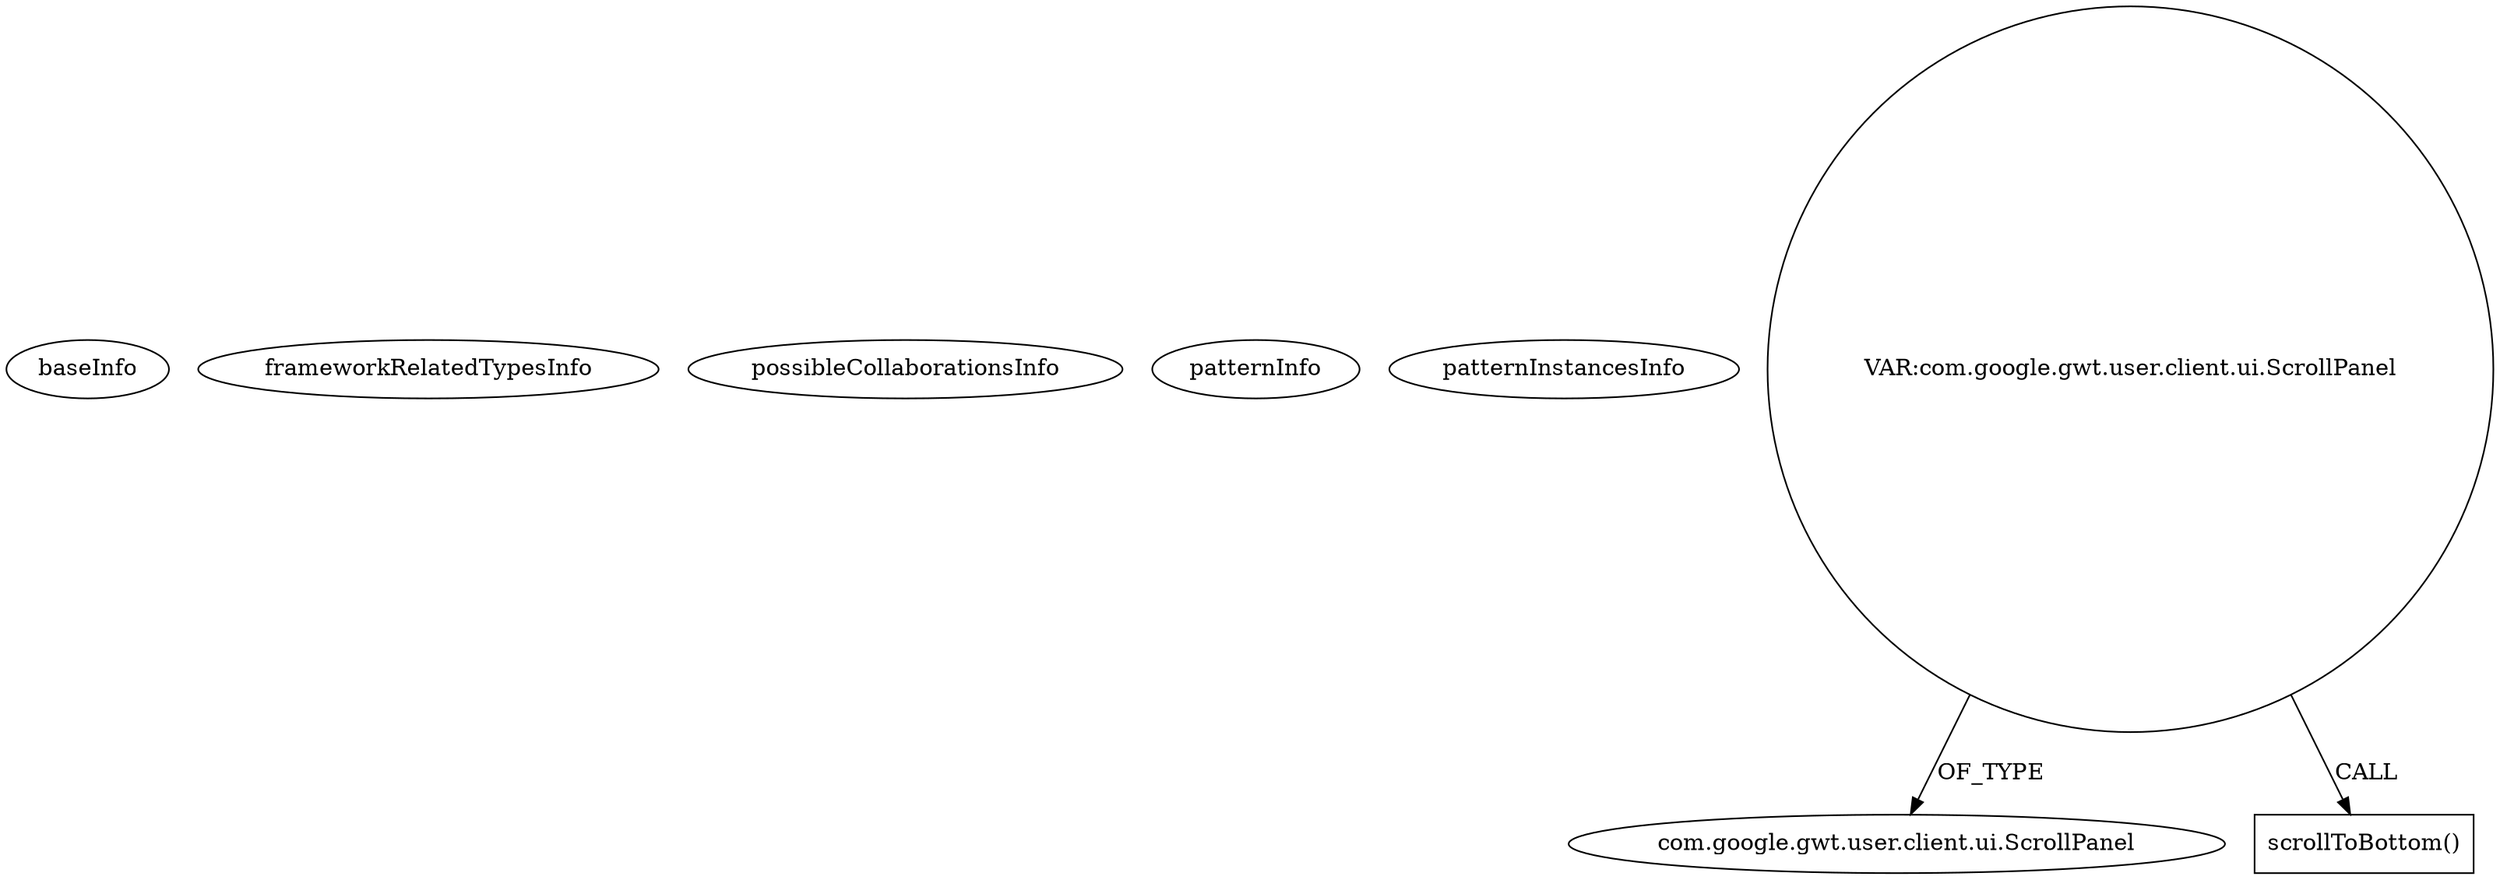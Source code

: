 digraph {
baseInfo[graphId=812,category="pattern",isAnonymous=false,possibleRelation=false]
frameworkRelatedTypesInfo[]
possibleCollaborationsInfo[]
patternInfo[frequency=2.0,patternRootClient=null]
patternInstancesInfo[0="MainMain-ChatCafeine~/MainMain-ChatCafeine/ChatCafeine-master/ChatCafeine/src/sources/client/vue/coffeeRoom/ChatBoxPanel.java~ChatBoxPanel~267",1="MainMain-ChatCafeine~/MainMain-ChatCafeine/ChatCafeine-master/ChatCafeine/src/sources/client/vue/coffeeRoom/ChatBoxPanel.java~void refresh()~271"]
9[label="com.google.gwt.user.client.ui.ScrollPanel",vertexType="FRAMEWORK_CLASS_TYPE",isFrameworkType=false]
7[label="VAR:com.google.gwt.user.client.ui.ScrollPanel",vertexType="VARIABLE_EXPRESION",isFrameworkType=false,shape=circle]
8[label="scrollToBottom()",vertexType="INSIDE_CALL",isFrameworkType=false,shape=box]
7->9[label="OF_TYPE"]
7->8[label="CALL"]
}
